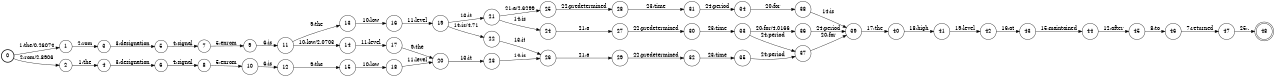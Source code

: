 digraph FST {
rankdir = LR;
size = "8.5,11";
label = "";
center = 1;
orientation = Portrait;
ranksep = "0.4";
nodesep = "0.25";
0 [label = "0", shape = circle, style = bold, fontsize = 14]
	0 -> 1 [label = "1:the/0.26074", fontsize = 14];
	0 -> 2 [label = "2:rom/2.8906", fontsize = 14];
1 [label = "1", shape = circle, style = solid, fontsize = 14]
	1 -> 3 [label = "2:rom", fontsize = 14];
2 [label = "2", shape = circle, style = solid, fontsize = 14]
	2 -> 4 [label = "1:the", fontsize = 14];
3 [label = "3", shape = circle, style = solid, fontsize = 14]
	3 -> 5 [label = "3:designation", fontsize = 14];
4 [label = "4", shape = circle, style = solid, fontsize = 14]
	4 -> 6 [label = "3:designation", fontsize = 14];
5 [label = "5", shape = circle, style = solid, fontsize = 14]
	5 -> 7 [label = "4:signal", fontsize = 14];
6 [label = "6", shape = circle, style = solid, fontsize = 14]
	6 -> 8 [label = "4:signal", fontsize = 14];
7 [label = "7", shape = circle, style = solid, fontsize = 14]
	7 -> 9 [label = "5:enrom", fontsize = 14];
8 [label = "8", shape = circle, style = solid, fontsize = 14]
	8 -> 10 [label = "5:enrom", fontsize = 14];
9 [label = "9", shape = circle, style = solid, fontsize = 14]
	9 -> 11 [label = "6:is", fontsize = 14];
10 [label = "10", shape = circle, style = solid, fontsize = 14]
	10 -> 12 [label = "6:is", fontsize = 14];
11 [label = "11", shape = circle, style = solid, fontsize = 14]
	11 -> 13 [label = "9:the", fontsize = 14];
	11 -> 14 [label = "10:low/2.0703", fontsize = 14];
12 [label = "12", shape = circle, style = solid, fontsize = 14]
	12 -> 15 [label = "9:the", fontsize = 14];
13 [label = "13", shape = circle, style = solid, fontsize = 14]
	13 -> 16 [label = "10:low", fontsize = 14];
14 [label = "14", shape = circle, style = solid, fontsize = 14]
	14 -> 17 [label = "11:level", fontsize = 14];
15 [label = "15", shape = circle, style = solid, fontsize = 14]
	15 -> 18 [label = "10:low", fontsize = 14];
16 [label = "16", shape = circle, style = solid, fontsize = 14]
	16 -> 19 [label = "11:level", fontsize = 14];
17 [label = "17", shape = circle, style = solid, fontsize = 14]
	17 -> 20 [label = "9:the", fontsize = 14];
18 [label = "18", shape = circle, style = solid, fontsize = 14]
	18 -> 20 [label = "11:level", fontsize = 14];
19 [label = "19", shape = circle, style = solid, fontsize = 14]
	19 -> 22 [label = "14:is/4.71", fontsize = 14];
	19 -> 21 [label = "13:it", fontsize = 14];
20 [label = "20", shape = circle, style = solid, fontsize = 14]
	20 -> 23 [label = "13:it", fontsize = 14];
21 [label = "21", shape = circle, style = solid, fontsize = 14]
	21 -> 24 [label = "14:is", fontsize = 14];
	21 -> 25 [label = "21:a/2.6299", fontsize = 14];
22 [label = "22", shape = circle, style = solid, fontsize = 14]
	22 -> 26 [label = "13:it", fontsize = 14];
23 [label = "23", shape = circle, style = solid, fontsize = 14]
	23 -> 26 [label = "14:is", fontsize = 14];
24 [label = "24", shape = circle, style = solid, fontsize = 14]
	24 -> 27 [label = "21:a", fontsize = 14];
25 [label = "25", shape = circle, style = solid, fontsize = 14]
	25 -> 28 [label = "22:predetermined", fontsize = 14];
26 [label = "26", shape = circle, style = solid, fontsize = 14]
	26 -> 29 [label = "21:a", fontsize = 14];
27 [label = "27", shape = circle, style = solid, fontsize = 14]
	27 -> 30 [label = "22:predetermined", fontsize = 14];
28 [label = "28", shape = circle, style = solid, fontsize = 14]
	28 -> 31 [label = "23:time", fontsize = 14];
29 [label = "29", shape = circle, style = solid, fontsize = 14]
	29 -> 32 [label = "22:predetermined", fontsize = 14];
30 [label = "30", shape = circle, style = solid, fontsize = 14]
	30 -> 33 [label = "23:time", fontsize = 14];
31 [label = "31", shape = circle, style = solid, fontsize = 14]
	31 -> 34 [label = "24:period", fontsize = 14];
32 [label = "32", shape = circle, style = solid, fontsize = 14]
	32 -> 35 [label = "23:time", fontsize = 14];
33 [label = "33", shape = circle, style = solid, fontsize = 14]
	33 -> 36 [label = "20:for/4.0166", fontsize = 14];
	33 -> 37 [label = "24:period", fontsize = 14];
34 [label = "34", shape = circle, style = solid, fontsize = 14]
	34 -> 38 [label = "20:for", fontsize = 14];
35 [label = "35", shape = circle, style = solid, fontsize = 14]
	35 -> 37 [label = "24:period", fontsize = 14];
36 [label = "36", shape = circle, style = solid, fontsize = 14]
	36 -> 39 [label = "24:period", fontsize = 14];
37 [label = "37", shape = circle, style = solid, fontsize = 14]
	37 -> 39 [label = "20:for", fontsize = 14];
38 [label = "38", shape = circle, style = solid, fontsize = 14]
	38 -> 39 [label = "14:is", fontsize = 14];
39 [label = "39", shape = circle, style = solid, fontsize = 14]
	39 -> 40 [label = "17:the", fontsize = 14];
40 [label = "40", shape = circle, style = solid, fontsize = 14]
	40 -> 41 [label = "18:high", fontsize = 14];
41 [label = "41", shape = circle, style = solid, fontsize = 14]
	41 -> 42 [label = "19:level", fontsize = 14];
42 [label = "42", shape = circle, style = solid, fontsize = 14]
	42 -> 43 [label = "16:at", fontsize = 14];
43 [label = "43", shape = circle, style = solid, fontsize = 14]
	43 -> 44 [label = "15:maintained", fontsize = 14];
44 [label = "44", shape = circle, style = solid, fontsize = 14]
	44 -> 45 [label = "12:after", fontsize = 14];
45 [label = "45", shape = circle, style = solid, fontsize = 14]
	45 -> 46 [label = "8:to", fontsize = 14];
46 [label = "46", shape = circle, style = solid, fontsize = 14]
	46 -> 47 [label = "7:returned", fontsize = 14];
47 [label = "47", shape = circle, style = solid, fontsize = 14]
	47 -> 48 [label = "25:.", fontsize = 14];
48 [label = "48", shape = doublecircle, style = solid, fontsize = 14]
}
